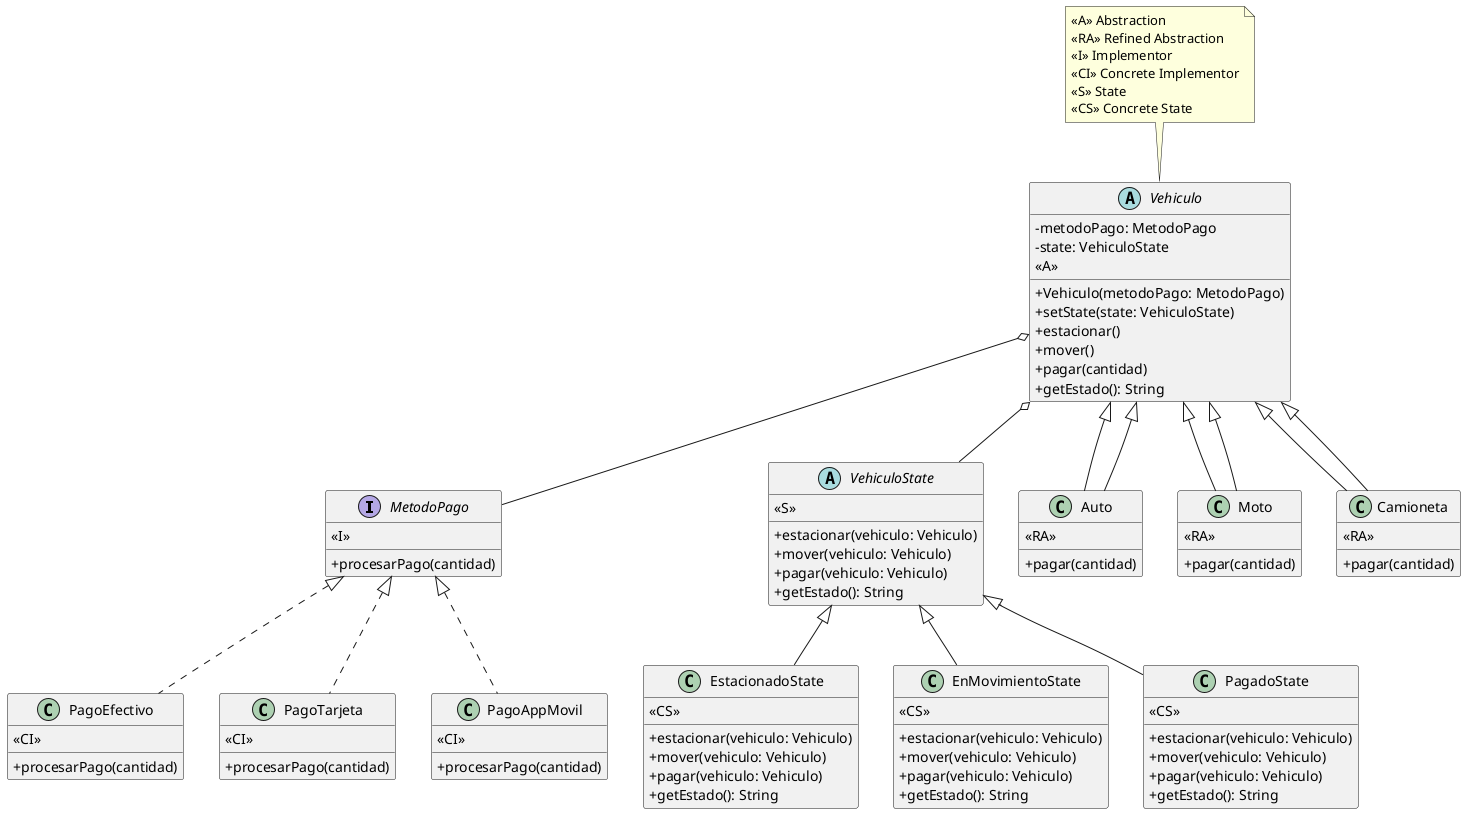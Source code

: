 @startuml
skinparam classAttributeIconSize 0

interface MetodoPago {
    + procesarPago(cantidad)
}
MetodoPago : <<I>>

class PagoEfectivo {
    + procesarPago(cantidad)
}
PagoEfectivo : <<CI>>

class PagoTarjeta {
    + procesarPago(cantidad)
}
PagoTarjeta : <<CI>>

class PagoAppMovil {
    + procesarPago(cantidad)
}
PagoAppMovil : <<CI>>

abstract class VehiculoState {
    + estacionar(vehiculo: Vehiculo)
    + mover(vehiculo: Vehiculo)
    + pagar(vehiculo: Vehiculo)
    + getEstado(): String
}
VehiculoState : <<S>>

class EstacionadoState {
    + estacionar(vehiculo: Vehiculo)
    + mover(vehiculo: Vehiculo)
    + pagar(vehiculo: Vehiculo)
    + getEstado(): String
}
EstacionadoState : <<CS>>

class EnMovimientoState {
    + estacionar(vehiculo: Vehiculo)
    + mover(vehiculo: Vehiculo)
    + pagar(vehiculo: Vehiculo)
    + getEstado(): String
}
EnMovimientoState : <<CS>>

class PagadoState {
    + estacionar(vehiculo: Vehiculo)
    + mover(vehiculo: Vehiculo)
    + pagar(vehiculo: Vehiculo)
    + getEstado(): String
}
PagadoState : <<CS>>

abstract class Vehiculo {
    - metodoPago: MetodoPago
    - state: VehiculoState
    + Vehiculo(metodoPago: MetodoPago)
    + setState(state: VehiculoState)
    + estacionar()
    + mover()
    + pagar(cantidad)
    + getEstado(): String
}
Vehiculo : <<A>>

class Auto extends Vehiculo {
    + pagar(cantidad)
}
Auto : <<RA>>

class Moto extends Vehiculo {
    + pagar(cantidad)
}
Moto : <<RA>>

class Camioneta extends Vehiculo {
    + pagar(cantidad)
}
Camioneta : <<RA>>

Vehiculo o-- MetodoPago
Vehiculo o-- VehiculoState
VehiculoState <|-- EstacionadoState
VehiculoState <|-- EnMovimientoState
VehiculoState <|-- PagadoState
MetodoPago <|.. PagoEfectivo
MetodoPago <|.. PagoTarjeta
MetodoPago <|.. PagoAppMovil
Vehiculo <|-- Auto
Vehiculo <|-- Moto
Vehiculo <|-- Camioneta

note as N1
<<A>> Abstraction
<<RA>> Refined Abstraction
<<I>> Implementor
<<CI>> Concrete Implementor
<<S>> State
<<CS>> Concrete State
end note

N1 .. Vehiculo
@enduml